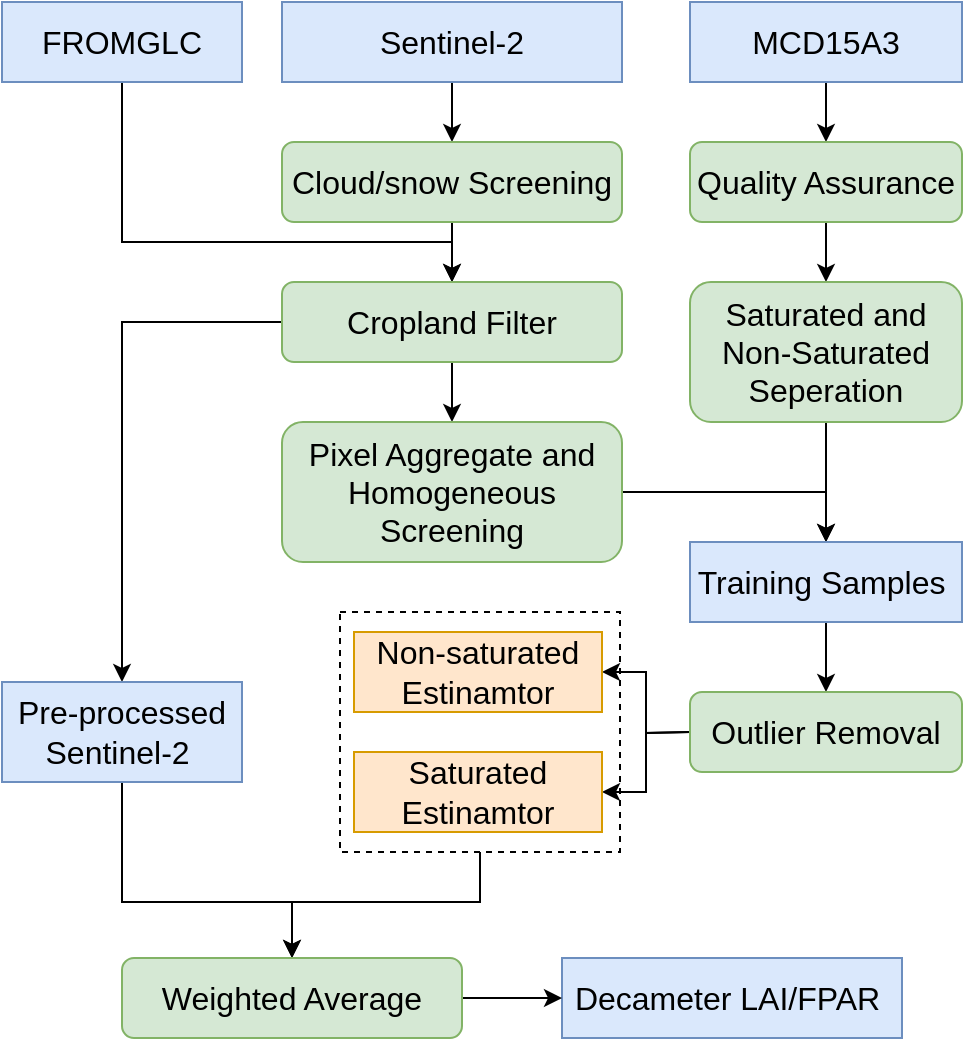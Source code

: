 <mxfile version="12.9.11" type="github">
  <diagram id="3mYn-KUIjPWspA06s3v-" name="Page-1">
    <mxGraphModel dx="1117" dy="624" grid="1" gridSize="10" guides="1" tooltips="1" connect="1" arrows="1" fold="1" page="1" pageScale="1" pageWidth="827" pageHeight="1169" math="0" shadow="0">
      <root>
        <mxCell id="0" />
        <mxCell id="1" parent="0" />
        <mxCell id="FcvpWWCyuCvYt9JoVnO3-7" style="edgeStyle=orthogonalEdgeStyle;rounded=0;orthogonalLoop=1;jettySize=auto;html=1;exitX=0.5;exitY=1;exitDx=0;exitDy=0;entryX=0.5;entryY=0;entryDx=0;entryDy=0;fontSize=16;" parent="1" source="FcvpWWCyuCvYt9JoVnO3-2" target="FcvpWWCyuCvYt9JoVnO3-6" edge="1">
          <mxGeometry relative="1" as="geometry" />
        </mxCell>
        <mxCell id="FcvpWWCyuCvYt9JoVnO3-2" value="Sentinel-2" style="rounded=0;whiteSpace=wrap;html=1;fontSize=16;fillColor=#dae8fc;strokeColor=#6c8ebf;" parent="1" vertex="1">
          <mxGeometry x="210" y="80" width="170" height="40" as="geometry" />
        </mxCell>
        <mxCell id="FcvpWWCyuCvYt9JoVnO3-56" style="edgeStyle=orthogonalEdgeStyle;rounded=0;orthogonalLoop=1;jettySize=auto;html=1;exitX=0.5;exitY=1;exitDx=0;exitDy=0;entryX=0.5;entryY=0;entryDx=0;entryDy=0;fontSize=16;" parent="1" source="FcvpWWCyuCvYt9JoVnO3-3" target="FcvpWWCyuCvYt9JoVnO3-8" edge="1">
          <mxGeometry relative="1" as="geometry">
            <Array as="points">
              <mxPoint x="130" y="200" />
              <mxPoint x="295" y="200" />
            </Array>
          </mxGeometry>
        </mxCell>
        <mxCell id="FcvpWWCyuCvYt9JoVnO3-3" value="FROMGLC" style="rounded=0;whiteSpace=wrap;html=1;fontSize=16;fillColor=#dae8fc;strokeColor=#6c8ebf;" parent="1" vertex="1">
          <mxGeometry x="70" y="80" width="120" height="40" as="geometry" />
        </mxCell>
        <mxCell id="FcvpWWCyuCvYt9JoVnO3-17" value="" style="edgeStyle=orthogonalEdgeStyle;rounded=0;orthogonalLoop=1;jettySize=auto;html=1;fontSize=16;" parent="1" source="FcvpWWCyuCvYt9JoVnO3-4" target="FcvpWWCyuCvYt9JoVnO3-15" edge="1">
          <mxGeometry relative="1" as="geometry" />
        </mxCell>
        <mxCell id="FcvpWWCyuCvYt9JoVnO3-4" value="MCD15A3" style="rounded=0;whiteSpace=wrap;html=1;fontSize=16;fillColor=#dae8fc;strokeColor=#6c8ebf;" parent="1" vertex="1">
          <mxGeometry x="414" y="80" width="136" height="40" as="geometry" />
        </mxCell>
        <mxCell id="FcvpWWCyuCvYt9JoVnO3-9" style="edgeStyle=orthogonalEdgeStyle;rounded=0;orthogonalLoop=1;jettySize=auto;html=1;exitX=0.5;exitY=1;exitDx=0;exitDy=0;entryX=0.5;entryY=0;entryDx=0;entryDy=0;fontSize=16;" parent="1" source="FcvpWWCyuCvYt9JoVnO3-6" target="FcvpWWCyuCvYt9JoVnO3-8" edge="1">
          <mxGeometry relative="1" as="geometry" />
        </mxCell>
        <mxCell id="FcvpWWCyuCvYt9JoVnO3-6" value="Cloud/snow Screening" style="rounded=1;whiteSpace=wrap;html=1;fontSize=16;fillColor=#d5e8d4;strokeColor=#82b366;" parent="1" vertex="1">
          <mxGeometry x="210" y="150" width="170" height="40" as="geometry" />
        </mxCell>
        <mxCell id="FcvpWWCyuCvYt9JoVnO3-13" style="edgeStyle=orthogonalEdgeStyle;rounded=0;orthogonalLoop=1;jettySize=auto;html=1;exitX=0.5;exitY=1;exitDx=0;exitDy=0;entryX=0.5;entryY=0;entryDx=0;entryDy=0;fontSize=16;" parent="1" source="FcvpWWCyuCvYt9JoVnO3-8" target="FcvpWWCyuCvYt9JoVnO3-11" edge="1">
          <mxGeometry relative="1" as="geometry" />
        </mxCell>
        <mxCell id="FcvpWWCyuCvYt9JoVnO3-65" style="edgeStyle=orthogonalEdgeStyle;rounded=0;orthogonalLoop=1;jettySize=auto;html=1;exitX=0;exitY=0.5;exitDx=0;exitDy=0;entryX=0.5;entryY=0;entryDx=0;entryDy=0;fontSize=16;" parent="1" source="FcvpWWCyuCvYt9JoVnO3-8" target="FcvpWWCyuCvYt9JoVnO3-59" edge="1">
          <mxGeometry relative="1" as="geometry" />
        </mxCell>
        <mxCell id="FcvpWWCyuCvYt9JoVnO3-8" value="Cropland Filter" style="rounded=1;whiteSpace=wrap;html=1;fontSize=16;fillColor=#d5e8d4;strokeColor=#82b366;" parent="1" vertex="1">
          <mxGeometry x="210" y="220" width="170" height="40" as="geometry" />
        </mxCell>
        <mxCell id="FcvpWWCyuCvYt9JoVnO3-62" style="edgeStyle=orthogonalEdgeStyle;rounded=0;orthogonalLoop=1;jettySize=auto;html=1;exitX=1;exitY=0.5;exitDx=0;exitDy=0;entryX=0.5;entryY=0;entryDx=0;entryDy=0;fontSize=16;" parent="1" source="FcvpWWCyuCvYt9JoVnO3-11" target="FcvpWWCyuCvYt9JoVnO3-19" edge="1">
          <mxGeometry relative="1" as="geometry" />
        </mxCell>
        <mxCell id="FcvpWWCyuCvYt9JoVnO3-11" value="Pixel Aggregate and Homogeneous Screening" style="rounded=1;whiteSpace=wrap;html=1;fontSize=16;fillColor=#d5e8d4;strokeColor=#82b366;" parent="1" vertex="1">
          <mxGeometry x="210" y="290" width="170" height="70" as="geometry" />
        </mxCell>
        <mxCell id="FcvpWWCyuCvYt9JoVnO3-32" value="" style="edgeStyle=orthogonalEdgeStyle;rounded=0;orthogonalLoop=1;jettySize=auto;html=1;fontSize=16;" parent="1" source="FcvpWWCyuCvYt9JoVnO3-15" target="FcvpWWCyuCvYt9JoVnO3-31" edge="1">
          <mxGeometry relative="1" as="geometry" />
        </mxCell>
        <mxCell id="FcvpWWCyuCvYt9JoVnO3-15" value="Quality Assurance" style="rounded=1;whiteSpace=wrap;html=1;fontSize=16;fillColor=#d5e8d4;strokeColor=#82b366;" parent="1" vertex="1">
          <mxGeometry x="414" y="150" width="136" height="40" as="geometry" />
        </mxCell>
        <mxCell id="FcvpWWCyuCvYt9JoVnO3-34" style="edgeStyle=orthogonalEdgeStyle;rounded=0;orthogonalLoop=1;jettySize=auto;html=1;exitX=0.5;exitY=1;exitDx=0;exitDy=0;fontSize=16;" parent="1" source="FcvpWWCyuCvYt9JoVnO3-31" target="FcvpWWCyuCvYt9JoVnO3-19" edge="1">
          <mxGeometry relative="1" as="geometry" />
        </mxCell>
        <mxCell id="FcvpWWCyuCvYt9JoVnO3-31" value="Saturated and Non-Saturated Seperation" style="rounded=1;whiteSpace=wrap;html=1;fontSize=16;fillColor=#d5e8d4;strokeColor=#82b366;" parent="1" vertex="1">
          <mxGeometry x="414" y="220" width="136" height="70" as="geometry" />
        </mxCell>
        <mxCell id="FcvpWWCyuCvYt9JoVnO3-49" value="" style="edgeStyle=orthogonalEdgeStyle;rounded=0;orthogonalLoop=1;jettySize=auto;html=1;fontSize=16;" parent="1" source="FcvpWWCyuCvYt9JoVnO3-19" edge="1">
          <mxGeometry relative="1" as="geometry">
            <mxPoint x="482" y="425" as="targetPoint" />
          </mxGeometry>
        </mxCell>
        <mxCell id="FcvpWWCyuCvYt9JoVnO3-19" value="Training Samples&amp;nbsp;" style="rounded=0;whiteSpace=wrap;html=1;fontSize=16;fillColor=#dae8fc;strokeColor=#6c8ebf;" parent="1" vertex="1">
          <mxGeometry x="414" y="350" width="136" height="40" as="geometry" />
        </mxCell>
        <mxCell id="FcvpWWCyuCvYt9JoVnO3-76" style="edgeStyle=orthogonalEdgeStyle;rounded=0;orthogonalLoop=1;jettySize=auto;html=1;exitX=0;exitY=0.5;exitDx=0;exitDy=0;entryX=1;entryY=0.5;entryDx=0;entryDy=0;fontSize=16;" parent="1" target="FcvpWWCyuCvYt9JoVnO3-71" edge="1">
          <mxGeometry relative="1" as="geometry">
            <mxPoint x="414" y="445" as="sourcePoint" />
          </mxGeometry>
        </mxCell>
        <mxCell id="FcvpWWCyuCvYt9JoVnO3-77" style="edgeStyle=orthogonalEdgeStyle;rounded=0;orthogonalLoop=1;jettySize=auto;html=1;exitX=0;exitY=0.5;exitDx=0;exitDy=0;entryX=1;entryY=0.5;entryDx=0;entryDy=0;fontSize=16;" parent="1" target="FcvpWWCyuCvYt9JoVnO3-72" edge="1">
          <mxGeometry relative="1" as="geometry">
            <mxPoint x="414" y="445" as="sourcePoint" />
          </mxGeometry>
        </mxCell>
        <mxCell id="FcvpWWCyuCvYt9JoVnO3-80" style="edgeStyle=orthogonalEdgeStyle;rounded=0;orthogonalLoop=1;jettySize=auto;html=1;exitX=0.5;exitY=1;exitDx=0;exitDy=0;entryX=0.5;entryY=0;entryDx=0;entryDy=0;fontSize=16;" parent="1" source="FcvpWWCyuCvYt9JoVnO3-59" target="FcvpWWCyuCvYt9JoVnO3-78" edge="1">
          <mxGeometry relative="1" as="geometry">
            <Array as="points">
              <mxPoint x="130" y="530" />
              <mxPoint x="215" y="530" />
            </Array>
          </mxGeometry>
        </mxCell>
        <mxCell id="FcvpWWCyuCvYt9JoVnO3-59" value="Pre-processed Sentinel-2&amp;nbsp;" style="rounded=0;whiteSpace=wrap;html=1;fontSize=16;fillColor=#dae8fc;strokeColor=#6c8ebf;" parent="1" vertex="1">
          <mxGeometry x="70" y="420" width="120" height="50" as="geometry" />
        </mxCell>
        <mxCell id="FcvpWWCyuCvYt9JoVnO3-67" value="Decameter LAI/FPAR&amp;nbsp;" style="rounded=0;whiteSpace=wrap;html=1;fontSize=16;fillColor=#dae8fc;strokeColor=#6c8ebf;" parent="1" vertex="1">
          <mxGeometry x="350" y="558" width="170" height="40" as="geometry" />
        </mxCell>
        <mxCell id="Dq8BbKwAGPSBVyXCPbAN-3" style="edgeStyle=orthogonalEdgeStyle;rounded=0;orthogonalLoop=1;jettySize=auto;html=1;entryX=0.5;entryY=0;entryDx=0;entryDy=0;" edge="1" parent="1" source="FcvpWWCyuCvYt9JoVnO3-70" target="FcvpWWCyuCvYt9JoVnO3-78">
          <mxGeometry relative="1" as="geometry">
            <Array as="points">
              <mxPoint x="309" y="530" />
              <mxPoint x="215" y="530" />
            </Array>
          </mxGeometry>
        </mxCell>
        <mxCell id="FcvpWWCyuCvYt9JoVnO3-70" value="" style="rounded=0;whiteSpace=wrap;html=1;fontSize=16;dashed=1;fillColor=none;" parent="1" vertex="1">
          <mxGeometry x="239" y="385" width="140" height="120" as="geometry" />
        </mxCell>
        <mxCell id="FcvpWWCyuCvYt9JoVnO3-71" value="Non-saturated Estinamtor" style="rounded=0;whiteSpace=wrap;html=1;fontSize=16;fillColor=#ffe6cc;strokeColor=#d79b00;" parent="1" vertex="1">
          <mxGeometry x="246" y="395" width="124" height="40" as="geometry" />
        </mxCell>
        <mxCell id="FcvpWWCyuCvYt9JoVnO3-72" value="Saturated Estinamtor" style="rounded=0;whiteSpace=wrap;html=1;fontSize=16;fillColor=#ffe6cc;strokeColor=#d79b00;" parent="1" vertex="1">
          <mxGeometry x="246" y="455" width="124" height="40" as="geometry" />
        </mxCell>
        <mxCell id="FcvpWWCyuCvYt9JoVnO3-83" value="" style="edgeStyle=orthogonalEdgeStyle;rounded=0;orthogonalLoop=1;jettySize=auto;html=1;fontSize=16;" parent="1" source="FcvpWWCyuCvYt9JoVnO3-78" target="FcvpWWCyuCvYt9JoVnO3-67" edge="1">
          <mxGeometry relative="1" as="geometry" />
        </mxCell>
        <mxCell id="FcvpWWCyuCvYt9JoVnO3-78" value="Weighted Average" style="rounded=1;whiteSpace=wrap;html=1;fontSize=16;fillColor=#d5e8d4;strokeColor=#82b366;" parent="1" vertex="1">
          <mxGeometry x="130" y="558" width="170" height="40" as="geometry" />
        </mxCell>
        <mxCell id="Dq8BbKwAGPSBVyXCPbAN-1" value="Outlier Removal" style="rounded=1;whiteSpace=wrap;html=1;fontSize=16;fillColor=#d5e8d4;strokeColor=#82b366;" vertex="1" parent="1">
          <mxGeometry x="414" y="425" width="136" height="40" as="geometry" />
        </mxCell>
      </root>
    </mxGraphModel>
  </diagram>
</mxfile>
